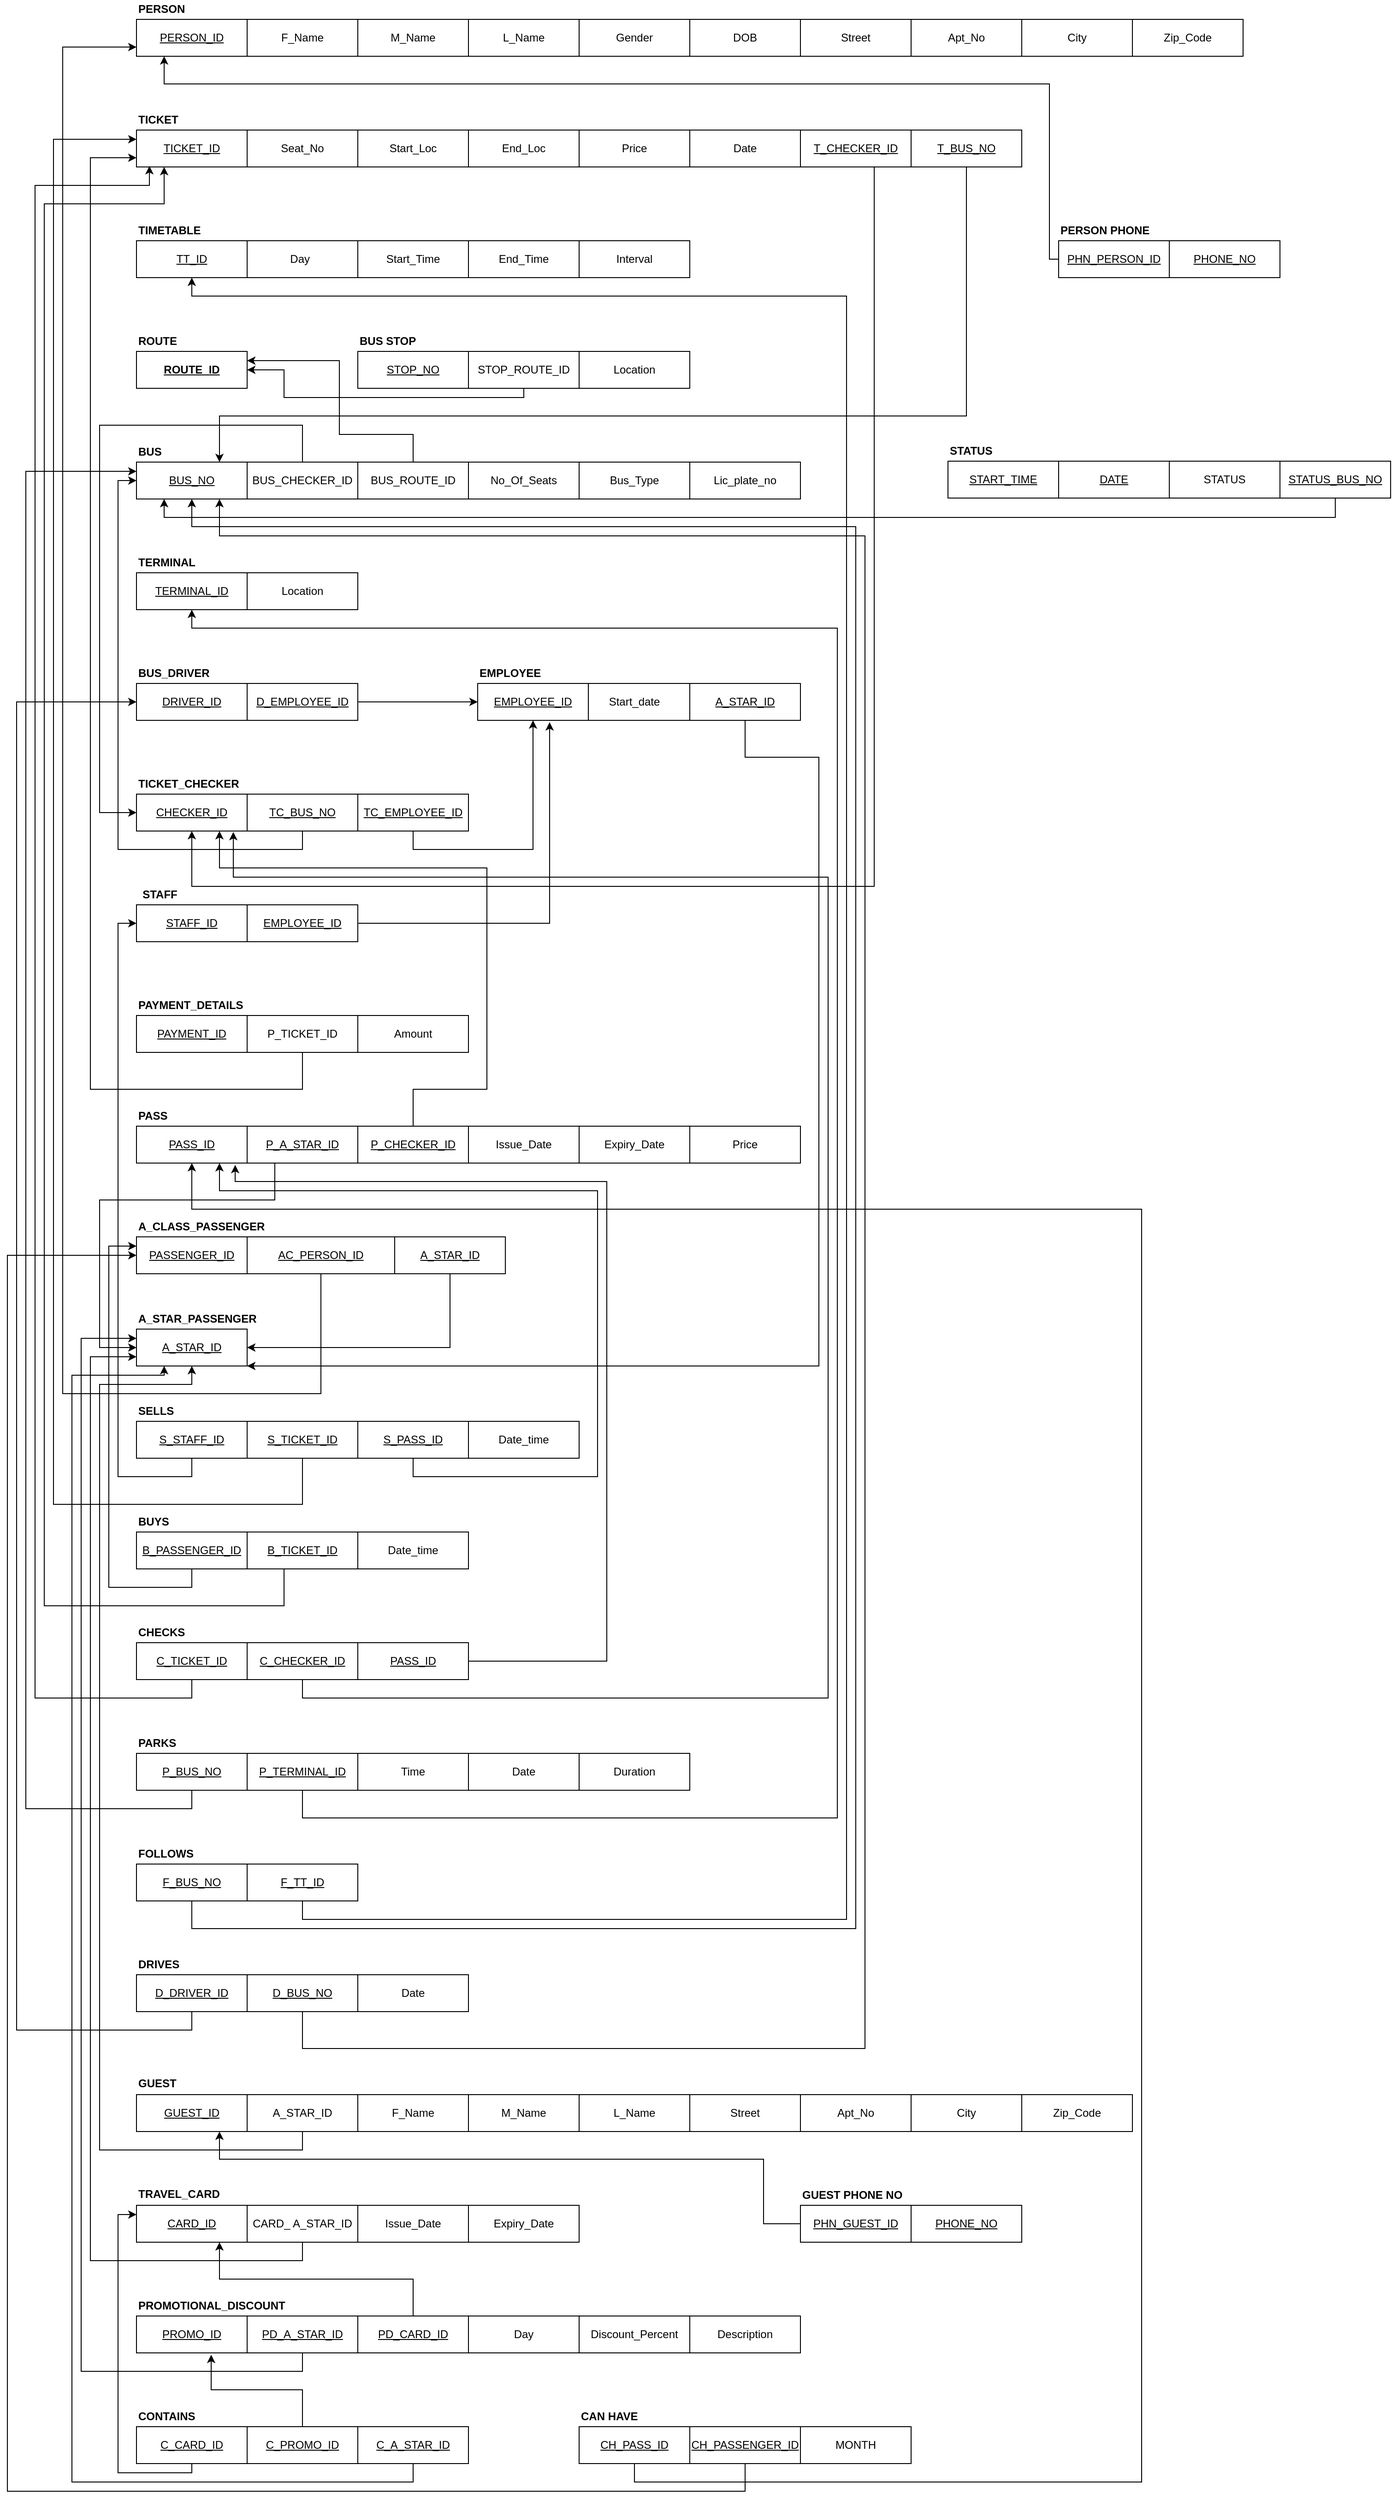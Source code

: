 <mxfile version="15.8.0" type="google"><diagram id="b5-x7ncgpin9XoEAN5Hh" name="Page-1"><mxGraphModel dx="1831" dy="548" grid="1" gridSize="10" guides="1" tooltips="1" connect="1" arrows="1" fold="1" page="1" pageScale="1" pageWidth="850" pageHeight="1100" math="0" shadow="0"><root><mxCell id="0"/><mxCell id="1" parent="0"/><mxCell id="Ypn7cfhoO2Dp61ZxslGG-1" value="&lt;u&gt;PERSON_ID&lt;/u&gt;" style="rounded=0;whiteSpace=wrap;html=1;fillColor=default;strokeColor=default;fontColor=default;" parent="1" vertex="1"><mxGeometry x="80" y="80" width="120" height="40" as="geometry"/></mxCell><mxCell id="Ypn7cfhoO2Dp61ZxslGG-2" value="F_Name" style="rounded=0;whiteSpace=wrap;html=1;" parent="1" vertex="1"><mxGeometry x="200" y="80" width="120" height="40" as="geometry"/></mxCell><mxCell id="Ypn7cfhoO2Dp61ZxslGG-3" value="&lt;span&gt;M_Name&lt;/span&gt;" style="rounded=0;whiteSpace=wrap;html=1;" parent="1" vertex="1"><mxGeometry x="320" y="80" width="120" height="40" as="geometry"/></mxCell><mxCell id="Ypn7cfhoO2Dp61ZxslGG-4" value="&lt;span&gt;L_Name&lt;/span&gt;" style="rounded=0;whiteSpace=wrap;html=1;" parent="1" vertex="1"><mxGeometry x="440" y="80" width="120" height="40" as="geometry"/></mxCell><mxCell id="Ypn7cfhoO2Dp61ZxslGG-5" value="Gender" style="rounded=0;whiteSpace=wrap;html=1;" parent="1" vertex="1"><mxGeometry x="560" y="80" width="120" height="40" as="geometry"/></mxCell><mxCell id="Ypn7cfhoO2Dp61ZxslGG-6" value="DOB" style="rounded=0;whiteSpace=wrap;html=1;" parent="1" vertex="1"><mxGeometry x="680" y="80" width="120" height="40" as="geometry"/></mxCell><mxCell id="Ypn7cfhoO2Dp61ZxslGG-7" value="&lt;u&gt;TICKET_ID&lt;/u&gt;" style="rounded=0;whiteSpace=wrap;html=1;" parent="1" vertex="1"><mxGeometry x="80" y="200" width="120" height="40" as="geometry"/></mxCell><mxCell id="Ypn7cfhoO2Dp61ZxslGG-8" value="Seat_No" style="rounded=0;whiteSpace=wrap;html=1;" parent="1" vertex="1"><mxGeometry x="200" y="200" width="120" height="40" as="geometry"/></mxCell><mxCell id="Ypn7cfhoO2Dp61ZxslGG-9" value="Start_Loc" style="rounded=0;whiteSpace=wrap;html=1;" parent="1" vertex="1"><mxGeometry x="320" y="200" width="120" height="40" as="geometry"/></mxCell><mxCell id="Ypn7cfhoO2Dp61ZxslGG-10" value="End_Loc" style="rounded=0;whiteSpace=wrap;html=1;" parent="1" vertex="1"><mxGeometry x="440" y="200" width="120" height="40" as="geometry"/></mxCell><mxCell id="Ypn7cfhoO2Dp61ZxslGG-11" value="Price" style="rounded=0;whiteSpace=wrap;html=1;" parent="1" vertex="1"><mxGeometry x="560" y="200" width="120" height="40" as="geometry"/></mxCell><mxCell id="Ypn7cfhoO2Dp61ZxslGG-12" value="Date" style="rounded=0;whiteSpace=wrap;html=1;" parent="1" vertex="1"><mxGeometry x="680" y="200" width="120" height="40" as="geometry"/></mxCell><mxCell id="Ypn7cfhoO2Dp61ZxslGG-13" value="&lt;u&gt;TT_ID&lt;/u&gt;" style="rounded=0;whiteSpace=wrap;html=1;" parent="1" vertex="1"><mxGeometry x="80" y="320" width="120" height="40" as="geometry"/></mxCell><mxCell id="Ypn7cfhoO2Dp61ZxslGG-14" value="Day&lt;span style=&quot;white-space: pre&quot;&gt;&#9;&lt;/span&gt;" style="rounded=0;whiteSpace=wrap;html=1;" parent="1" vertex="1"><mxGeometry x="200" y="320" width="120" height="40" as="geometry"/></mxCell><mxCell id="Ypn7cfhoO2Dp61ZxslGG-15" value="Start_Time" style="rounded=0;whiteSpace=wrap;html=1;" parent="1" vertex="1"><mxGeometry x="320" y="320" width="120" height="40" as="geometry"/></mxCell><mxCell id="Ypn7cfhoO2Dp61ZxslGG-16" value="End_Time" style="rounded=0;whiteSpace=wrap;html=1;" parent="1" vertex="1"><mxGeometry x="440" y="320" width="120" height="40" as="geometry"/></mxCell><mxCell id="Ypn7cfhoO2Dp61ZxslGG-17" value="Interval" style="rounded=0;whiteSpace=wrap;html=1;" parent="1" vertex="1"><mxGeometry x="560" y="320" width="120" height="40" as="geometry"/></mxCell><mxCell id="Ypn7cfhoO2Dp61ZxslGG-19" value="&lt;b&gt;&lt;u&gt;ROUTE_ID&lt;/u&gt;&lt;/b&gt;" style="rounded=0;whiteSpace=wrap;html=1;" parent="1" vertex="1"><mxGeometry x="80" y="440" width="120" height="40" as="geometry"/></mxCell><mxCell id="Ypn7cfhoO2Dp61ZxslGG-25" value="&lt;u&gt;STOP_NO&lt;/u&gt;" style="rounded=0;whiteSpace=wrap;html=1;fillColor=default;strokeColor=default;fontColor=default;" parent="1" vertex="1"><mxGeometry x="320" y="440" width="120" height="40" as="geometry"/></mxCell><mxCell id="-IIjeyJ8caeUA8c6a8mj-72" style="edgeStyle=orthogonalEdgeStyle;rounded=0;orthogonalLoop=1;jettySize=auto;html=1;exitX=0.5;exitY=0;exitDx=0;exitDy=0;entryX=1;entryY=0.5;entryDx=0;entryDy=0;labelBackgroundColor=default;fontColor=default;strokeColor=default;" parent="1" source="Ypn7cfhoO2Dp61ZxslGG-26" target="Ypn7cfhoO2Dp61ZxslGG-19" edge="1"><mxGeometry relative="1" as="geometry"><Array as="points"><mxPoint x="500" y="490"/><mxPoint x="240" y="490"/><mxPoint x="240" y="460"/></Array></mxGeometry></mxCell><mxCell id="Ypn7cfhoO2Dp61ZxslGG-26" value="STOP_ROUTE_ID" style="rounded=0;whiteSpace=wrap;html=1;fillColor=default;strokeColor=default;fontColor=default;" parent="1" vertex="1"><mxGeometry x="440" y="440" width="120" height="40" as="geometry"/></mxCell><mxCell id="Ypn7cfhoO2Dp61ZxslGG-31" value="&lt;b&gt;PERSON&lt;/b&gt;" style="text;html=1;align=left;verticalAlign=middle;resizable=0;points=[];autosize=1;strokeColor=none;fillColor=none;fontColor=default;" parent="1" vertex="1"><mxGeometry x="80" y="59" width="70" height="20" as="geometry"/></mxCell><mxCell id="Ypn7cfhoO2Dp61ZxslGG-32" value="&lt;b&gt;TICKET&lt;/b&gt;" style="text;html=1;align=left;verticalAlign=middle;resizable=0;points=[];autosize=1;strokeColor=none;fillColor=none;fontColor=default;" parent="1" vertex="1"><mxGeometry x="80" y="179" width="60" height="20" as="geometry"/></mxCell><mxCell id="Ypn7cfhoO2Dp61ZxslGG-33" value="&lt;b&gt;TIMETABLE&lt;/b&gt;" style="text;html=1;align=left;verticalAlign=middle;resizable=0;points=[];autosize=1;strokeColor=none;fillColor=none;fontColor=default;" parent="1" vertex="1"><mxGeometry x="80" y="299" width="80" height="20" as="geometry"/></mxCell><mxCell id="Ypn7cfhoO2Dp61ZxslGG-34" value="&lt;b&gt;ROUTE&lt;/b&gt;" style="text;html=1;align=left;verticalAlign=middle;resizable=0;points=[];autosize=1;strokeColor=none;fillColor=none;fontColor=default;" parent="1" vertex="1"><mxGeometry x="80" y="419" width="60" height="20" as="geometry"/></mxCell><mxCell id="Ypn7cfhoO2Dp61ZxslGG-35" value="&lt;b&gt;BUS STOP&lt;/b&gt;" style="text;html=1;align=left;verticalAlign=middle;resizable=0;points=[];autosize=1;strokeColor=none;fillColor=default;fontColor=default;" parent="1" vertex="1"><mxGeometry x="320" y="419" width="80" height="20" as="geometry"/></mxCell><mxCell id="Ypn7cfhoO2Dp61ZxslGG-36" value="&lt;u&gt;BUS_NO&lt;/u&gt;" style="rounded=0;whiteSpace=wrap;html=1;" parent="1" vertex="1"><mxGeometry x="80" y="560" width="120" height="40" as="geometry"/></mxCell><mxCell id="-IIjeyJ8caeUA8c6a8mj-75" style="edgeStyle=orthogonalEdgeStyle;rounded=0;orthogonalLoop=1;jettySize=auto;html=1;exitX=0.5;exitY=0;exitDx=0;exitDy=0;entryX=0;entryY=0.5;entryDx=0;entryDy=0;labelBackgroundColor=default;fontColor=default;strokeColor=default;" parent="1" source="Ypn7cfhoO2Dp61ZxslGG-37" target="Ypn7cfhoO2Dp61ZxslGG-54" edge="1"><mxGeometry relative="1" as="geometry"><Array as="points"><mxPoint x="260" y="520"/><mxPoint x="40" y="520"/><mxPoint x="40" y="940"/></Array></mxGeometry></mxCell><mxCell id="Ypn7cfhoO2Dp61ZxslGG-37" value="BUS_CHECKER_ID" style="rounded=0;whiteSpace=wrap;html=1;" parent="1" vertex="1"><mxGeometry x="200" y="560" width="120" height="40" as="geometry"/></mxCell><mxCell id="-IIjeyJ8caeUA8c6a8mj-76" style="edgeStyle=orthogonalEdgeStyle;rounded=0;orthogonalLoop=1;jettySize=auto;html=1;exitX=0.5;exitY=0;exitDx=0;exitDy=0;entryX=1;entryY=0.25;entryDx=0;entryDy=0;labelBackgroundColor=default;fontColor=default;strokeColor=default;" parent="1" source="Ypn7cfhoO2Dp61ZxslGG-38" target="Ypn7cfhoO2Dp61ZxslGG-19" edge="1"><mxGeometry relative="1" as="geometry"><Array as="points"><mxPoint x="380" y="530"/><mxPoint x="300" y="530"/><mxPoint x="300" y="450"/></Array><mxPoint x="110" y="360" as="targetPoint"/></mxGeometry></mxCell><mxCell id="Ypn7cfhoO2Dp61ZxslGG-38" value="BUS_ROUTE_ID" style="rounded=0;whiteSpace=wrap;html=1;fillColor=default;strokeColor=default;fontColor=default;" parent="1" vertex="1"><mxGeometry x="320" y="560" width="120" height="40" as="geometry"/></mxCell><mxCell id="Ypn7cfhoO2Dp61ZxslGG-39" value="No_Of_Seats" style="rounded=0;whiteSpace=wrap;html=1;fillColor=default;strokeColor=default;fontColor=default;" parent="1" vertex="1"><mxGeometry x="440" y="560" width="120" height="40" as="geometry"/></mxCell><mxCell id="Ypn7cfhoO2Dp61ZxslGG-42" value="&lt;u&gt;TERMINAL_ID&lt;/u&gt;" style="rounded=0;whiteSpace=wrap;html=1;" parent="1" vertex="1"><mxGeometry x="80" y="680" width="120" height="40" as="geometry"/></mxCell><mxCell id="Ypn7cfhoO2Dp61ZxslGG-43" value="Location" style="rounded=0;whiteSpace=wrap;html=1;" parent="1" vertex="1"><mxGeometry x="200" y="680" width="120" height="40" as="geometry"/></mxCell><mxCell id="Ypn7cfhoO2Dp61ZxslGG-48" value="&lt;u&gt;DRIVER_ID&lt;/u&gt;" style="rounded=0;whiteSpace=wrap;html=1;fillColor=default;strokeColor=default;fontColor=default;" parent="1" vertex="1"><mxGeometry x="80" y="800" width="120" height="40" as="geometry"/></mxCell><mxCell id="Ypn7cfhoO2Dp61ZxslGG-54" value="&lt;u&gt;CHECKER_ID&lt;/u&gt;" style="rounded=0;whiteSpace=wrap;html=1;" parent="1" vertex="1"><mxGeometry x="80" y="920" width="120" height="40" as="geometry"/></mxCell><mxCell id="Ypn7cfhoO2Dp61ZxslGG-60" value="&lt;u&gt;STAFF_ID&lt;/u&gt;" style="rounded=0;whiteSpace=wrap;html=1;fillColor=default;strokeColor=default;fontColor=default;" parent="1" vertex="1"><mxGeometry x="80" y="1040" width="120" height="40" as="geometry"/></mxCell><mxCell id="Ypn7cfhoO2Dp61ZxslGG-66" value="&lt;u&gt;PAYMENT_ID&lt;/u&gt;" style="rounded=0;whiteSpace=wrap;html=1;fillColor=default;strokeColor=default;fontColor=default;" parent="1" vertex="1"><mxGeometry x="80" y="1160" width="120" height="40" as="geometry"/></mxCell><mxCell id="Ypn7cfhoO2Dp61ZxslGG-67" value="Amount" style="rounded=0;whiteSpace=wrap;html=1;fillColor=default;strokeColor=default;fontColor=default;" parent="1" vertex="1"><mxGeometry x="320" y="1160" width="120" height="40" as="geometry"/></mxCell><mxCell id="Ypn7cfhoO2Dp61ZxslGG-72" value="&lt;b&gt;BUS&lt;/b&gt;" style="text;html=1;align=left;verticalAlign=middle;resizable=0;points=[];autosize=1;strokeColor=none;fillColor=none;fontColor=default;" parent="1" vertex="1"><mxGeometry x="80" y="539" width="40" height="20" as="geometry"/></mxCell><mxCell id="Ypn7cfhoO2Dp61ZxslGG-73" value="&lt;b&gt;TERMINAL&lt;/b&gt;" style="text;html=1;align=left;verticalAlign=middle;resizable=0;points=[];autosize=1;strokeColor=none;fillColor=none;fontColor=default;" parent="1" vertex="1"><mxGeometry x="80" y="659" width="80" height="20" as="geometry"/></mxCell><mxCell id="Ypn7cfhoO2Dp61ZxslGG-74" value="&lt;b&gt;BUS_DRIVER&lt;/b&gt;" style="text;html=1;align=left;verticalAlign=middle;resizable=0;points=[];autosize=1;strokeColor=none;fillColor=default;fontColor=default;" parent="1" vertex="1"><mxGeometry x="80" y="779" width="90" height="20" as="geometry"/></mxCell><mxCell id="Ypn7cfhoO2Dp61ZxslGG-75" value="&lt;b&gt;TICKET_CHECKER&lt;/b&gt;" style="text;html=1;align=left;verticalAlign=middle;resizable=0;points=[];autosize=1;strokeColor=none;fillColor=none;fontColor=default;" parent="1" vertex="1"><mxGeometry x="80" y="899" width="120" height="20" as="geometry"/></mxCell><mxCell id="Ypn7cfhoO2Dp61ZxslGG-76" value="&lt;b&gt;STAFF&lt;/b&gt;" style="text;html=1;align=center;verticalAlign=middle;resizable=0;points=[];autosize=1;strokeColor=none;fillColor=none;fontColor=default;" parent="1" vertex="1"><mxGeometry x="80" y="1019" width="50" height="20" as="geometry"/></mxCell><mxCell id="Ypn7cfhoO2Dp61ZxslGG-101" value="&lt;u&gt;PASS_ID&lt;/u&gt;" style="rounded=0;whiteSpace=wrap;html=1;" parent="1" vertex="1"><mxGeometry x="80" y="1280" width="120" height="40" as="geometry"/></mxCell><mxCell id="Ypn7cfhoO2Dp61ZxslGG-102" value="Issue_Date" style="rounded=0;whiteSpace=wrap;html=1;fillColor=default;strokeColor=default;fontColor=default;" parent="1" vertex="1"><mxGeometry x="440" y="1280" width="120" height="40" as="geometry"/></mxCell><mxCell id="Ypn7cfhoO2Dp61ZxslGG-103" value="Expiry_Date" style="rounded=0;whiteSpace=wrap;html=1;fillColor=default;strokeColor=default;fontColor=default;" parent="1" vertex="1"><mxGeometry x="560" y="1280" width="120" height="40" as="geometry"/></mxCell><mxCell id="Ypn7cfhoO2Dp61ZxslGG-104" value="Price" style="rounded=0;whiteSpace=wrap;html=1;fillColor=default;strokeColor=default;fontColor=default;" parent="1" vertex="1"><mxGeometry x="680" y="1280" width="120" height="40" as="geometry"/></mxCell><mxCell id="Ypn7cfhoO2Dp61ZxslGG-107" value="&lt;u&gt;PASSENGER_ID&lt;/u&gt;" style="rounded=0;whiteSpace=wrap;html=1;" parent="1" vertex="1"><mxGeometry x="80" y="1400" width="120" height="40" as="geometry"/></mxCell><mxCell id="Ypn7cfhoO2Dp61ZxslGG-125" value="&lt;b&gt;PAYMENT_DETAILS&lt;/b&gt;" style="text;html=1;align=left;verticalAlign=middle;resizable=0;points=[];autosize=1;strokeColor=none;fillColor=default;fontColor=default;" parent="1" vertex="1"><mxGeometry x="80" y="1139" width="130" height="20" as="geometry"/></mxCell><mxCell id="Ypn7cfhoO2Dp61ZxslGG-126" value="&lt;b&gt;PASS&lt;/b&gt;" style="text;html=1;align=left;verticalAlign=middle;resizable=0;points=[];autosize=1;strokeColor=none;fillColor=none;fontColor=default;" parent="1" vertex="1"><mxGeometry x="80" y="1259" width="50" height="20" as="geometry"/></mxCell><mxCell id="Ypn7cfhoO2Dp61ZxslGG-127" value="&lt;b&gt;A_CLASS_PASSENGER&lt;/b&gt;" style="text;html=1;align=left;verticalAlign=middle;resizable=0;points=[];autosize=1;strokeColor=none;fillColor=none;fontColor=default;" parent="1" vertex="1"><mxGeometry x="80" y="1379" width="150" height="20" as="geometry"/></mxCell><mxCell id="Ypn7cfhoO2Dp61ZxslGG-153" value="&lt;u&gt;CARD_ID&lt;/u&gt;" style="rounded=0;whiteSpace=wrap;html=1;fillColor=default;strokeColor=default;fontColor=default;" parent="1" vertex="1"><mxGeometry x="80" y="2450" width="120" height="40" as="geometry"/></mxCell><mxCell id="Ypn7cfhoO2Dp61ZxslGG-154" value="Issue_Date" style="rounded=0;whiteSpace=wrap;html=1;fillColor=default;strokeColor=default;fontColor=default;" parent="1" vertex="1"><mxGeometry x="320" y="2450" width="120" height="40" as="geometry"/></mxCell><mxCell id="Ypn7cfhoO2Dp61ZxslGG-155" value="Expiry_Date" style="rounded=0;whiteSpace=wrap;html=1;fillColor=default;strokeColor=default;fontColor=default;" parent="1" vertex="1"><mxGeometry x="440" y="2450" width="120" height="40" as="geometry"/></mxCell><mxCell id="Ypn7cfhoO2Dp61ZxslGG-160" value="Street" style="rounded=0;whiteSpace=wrap;html=1;" parent="1" vertex="1"><mxGeometry x="800" y="80" width="120" height="40" as="geometry"/></mxCell><mxCell id="Ypn7cfhoO2Dp61ZxslGG-161" value="Apt_No" style="rounded=0;whiteSpace=wrap;html=1;" parent="1" vertex="1"><mxGeometry x="920" y="80" width="120" height="40" as="geometry"/></mxCell><mxCell id="Ypn7cfhoO2Dp61ZxslGG-162" value="City" style="rounded=0;whiteSpace=wrap;html=1;" parent="1" vertex="1"><mxGeometry x="1040" y="80" width="120" height="40" as="geometry"/></mxCell><mxCell id="Ypn7cfhoO2Dp61ZxslGG-163" value="Zip_Code" style="rounded=0;whiteSpace=wrap;html=1;" parent="1" vertex="1"><mxGeometry x="1160" y="80" width="120" height="40" as="geometry"/></mxCell><mxCell id="Ypn7cfhoO2Dp61ZxslGG-164" value="&lt;u&gt;PROMO_ID&lt;/u&gt;" style="rounded=0;whiteSpace=wrap;html=1;fillColor=default;strokeColor=default;fontColor=default;" parent="1" vertex="1"><mxGeometry x="80" y="2570" width="120" height="40" as="geometry"/></mxCell><mxCell id="Ypn7cfhoO2Dp61ZxslGG-165" value="Day" style="rounded=0;whiteSpace=wrap;html=1;fillColor=default;strokeColor=default;fontColor=default;" parent="1" vertex="1"><mxGeometry x="440" y="2570" width="120" height="40" as="geometry"/></mxCell><mxCell id="Ypn7cfhoO2Dp61ZxslGG-166" value="Discount_Percent" style="rounded=0;whiteSpace=wrap;html=1;fillColor=default;strokeColor=default;fontColor=default;" parent="1" vertex="1"><mxGeometry x="560" y="2570" width="120" height="40" as="geometry"/></mxCell><mxCell id="Ypn7cfhoO2Dp61ZxslGG-167" value="Description" style="rounded=0;whiteSpace=wrap;html=1;fillColor=default;strokeColor=default;fontColor=default;" parent="1" vertex="1"><mxGeometry x="680" y="2570" width="120" height="40" as="geometry"/></mxCell><mxCell id="Ypn7cfhoO2Dp61ZxslGG-177" value="&lt;b&gt;TRAVEL_CARD&lt;/b&gt;" style="text;html=1;align=left;verticalAlign=middle;resizable=0;points=[];autosize=1;strokeColor=none;fillColor=default;fontColor=default;" parent="1" vertex="1"><mxGeometry x="80" y="2428" width="100" height="20" as="geometry"/></mxCell><mxCell id="Ypn7cfhoO2Dp61ZxslGG-178" value="&lt;b&gt;PROMOTIONAL_DISCOUNT&lt;/b&gt;" style="text;html=1;align=left;verticalAlign=middle;resizable=0;points=[];autosize=1;strokeColor=none;fillColor=default;fontColor=default;" parent="1" vertex="1"><mxGeometry x="80" y="2549" width="170" height="20" as="geometry"/></mxCell><mxCell id="Ypn7cfhoO2Dp61ZxslGG-180" value="&lt;u&gt;GUEST_ID&lt;/u&gt;" style="rounded=0;whiteSpace=wrap;html=1;fillColor=default;strokeColor=default;fontColor=default;" parent="1" vertex="1"><mxGeometry x="80" y="2330" width="120" height="40" as="geometry"/></mxCell><mxCell id="Ypn7cfhoO2Dp61ZxslGG-181" value="F_Name" style="rounded=0;whiteSpace=wrap;html=1;fillColor=default;strokeColor=default;fontColor=default;" parent="1" vertex="1"><mxGeometry x="320" y="2330" width="120" height="40" as="geometry"/></mxCell><mxCell id="Ypn7cfhoO2Dp61ZxslGG-182" value="&lt;span&gt;M_Name&lt;/span&gt;" style="rounded=0;whiteSpace=wrap;html=1;fillColor=default;strokeColor=default;fontColor=default;" parent="1" vertex="1"><mxGeometry x="440" y="2330" width="120" height="40" as="geometry"/></mxCell><mxCell id="Ypn7cfhoO2Dp61ZxslGG-183" value="&lt;span&gt;L_Name&lt;/span&gt;" style="rounded=0;whiteSpace=wrap;html=1;fillColor=default;strokeColor=default;fontColor=default;" parent="1" vertex="1"><mxGeometry x="560" y="2330" width="120" height="40" as="geometry"/></mxCell><mxCell id="Ypn7cfhoO2Dp61ZxslGG-186" value="&lt;b&gt;GUEST&lt;/b&gt;" style="text;html=1;align=left;verticalAlign=middle;resizable=0;points=[];autosize=1;strokeColor=none;fillColor=default;fontColor=default;" parent="1" vertex="1"><mxGeometry x="80" y="2308" width="60" height="20" as="geometry"/></mxCell><mxCell id="Ypn7cfhoO2Dp61ZxslGG-187" value="Street" style="rounded=0;whiteSpace=wrap;html=1;fillColor=default;strokeColor=default;fontColor=default;" parent="1" vertex="1"><mxGeometry x="680" y="2330" width="120" height="40" as="geometry"/></mxCell><mxCell id="Ypn7cfhoO2Dp61ZxslGG-188" value="Apt_No" style="rounded=0;whiteSpace=wrap;html=1;fillColor=default;strokeColor=default;fontColor=default;" parent="1" vertex="1"><mxGeometry x="800" y="2330" width="120" height="40" as="geometry"/></mxCell><mxCell id="Ypn7cfhoO2Dp61ZxslGG-189" value="City" style="rounded=0;whiteSpace=wrap;html=1;fillColor=default;strokeColor=default;fontColor=default;" parent="1" vertex="1"><mxGeometry x="920" y="2330" width="120" height="40" as="geometry"/></mxCell><mxCell id="Ypn7cfhoO2Dp61ZxslGG-190" value="Zip_Code" style="rounded=0;whiteSpace=wrap;html=1;fillColor=default;strokeColor=default;fontColor=default;" parent="1" vertex="1"><mxGeometry x="1040" y="2330" width="120" height="40" as="geometry"/></mxCell><mxCell id="-IIjeyJ8caeUA8c6a8mj-69" style="edgeStyle=orthogonalEdgeStyle;rounded=0;orthogonalLoop=1;jettySize=auto;html=1;exitX=0;exitY=0.5;exitDx=0;exitDy=0;entryX=0.25;entryY=1;entryDx=0;entryDy=0;fontColor=default;strokeColor=default;labelBackgroundColor=default;" parent="1" source="-IIjeyJ8caeUA8c6a8mj-1" target="Ypn7cfhoO2Dp61ZxslGG-1" edge="1"><mxGeometry relative="1" as="geometry"><Array as="points"><mxPoint x="1070" y="340"/><mxPoint x="1070" y="150"/><mxPoint x="110" y="150"/></Array></mxGeometry></mxCell><mxCell id="-IIjeyJ8caeUA8c6a8mj-1" value="&lt;u&gt;PHN_PERSON_ID&lt;/u&gt;" style="rounded=0;whiteSpace=wrap;html=1;fillColor=default;strokeColor=default;fontColor=default;" parent="1" vertex="1"><mxGeometry x="1080" y="320" width="120" height="40" as="geometry"/></mxCell><mxCell id="-IIjeyJ8caeUA8c6a8mj-2" value="&lt;u&gt;PHONE_NO&lt;/u&gt;" style="rounded=0;whiteSpace=wrap;html=1;fillColor=default;strokeColor=default;fontColor=default;" parent="1" vertex="1"><mxGeometry x="1200" y="320" width="120" height="40" as="geometry"/></mxCell><mxCell id="-IIjeyJ8caeUA8c6a8mj-3" value="&lt;b&gt;PERSON PHONE&lt;/b&gt;" style="text;html=1;align=left;verticalAlign=middle;resizable=0;points=[];autosize=1;strokeColor=none;fillColor=default;fontColor=default;" parent="1" vertex="1"><mxGeometry x="1080" y="299" width="110" height="20" as="geometry"/></mxCell><mxCell id="-IIjeyJ8caeUA8c6a8mj-4" value="Location" style="rounded=0;whiteSpace=wrap;html=1;fillColor=default;strokeColor=default;fontColor=default;" parent="1" vertex="1"><mxGeometry x="560" y="440" width="120" height="40" as="geometry"/></mxCell><mxCell id="-IIjeyJ8caeUA8c6a8mj-5" value="Bus_Type" style="rounded=0;whiteSpace=wrap;html=1;fillColor=default;strokeColor=default;fontColor=default;" parent="1" vertex="1"><mxGeometry x="560" y="560" width="120" height="40" as="geometry"/></mxCell><mxCell id="-IIjeyJ8caeUA8c6a8mj-6" value="Lic_plate_no" style="rounded=0;whiteSpace=wrap;html=1;fillColor=default;strokeColor=default;fontColor=default;" parent="1" vertex="1"><mxGeometry x="680" y="560" width="120" height="40" as="geometry"/></mxCell><mxCell id="-IIjeyJ8caeUA8c6a8mj-77" style="edgeStyle=orthogonalEdgeStyle;rounded=0;orthogonalLoop=1;jettySize=auto;html=1;exitX=1;exitY=0.5;exitDx=0;exitDy=0;entryX=0;entryY=0.5;entryDx=0;entryDy=0;labelBackgroundColor=default;fontColor=default;strokeColor=default;" parent="1" source="-IIjeyJ8caeUA8c6a8mj-7" target="-IIjeyJ8caeUA8c6a8mj-13" edge="1"><mxGeometry relative="1" as="geometry"/></mxCell><mxCell id="-IIjeyJ8caeUA8c6a8mj-7" value="&lt;u&gt;D_EMPLOYEE_ID&lt;/u&gt;" style="rounded=0;whiteSpace=wrap;html=1;fillColor=default;strokeColor=default;fontColor=default;" parent="1" vertex="1"><mxGeometry x="200" y="800" width="120" height="40" as="geometry"/></mxCell><mxCell id="-IIjeyJ8caeUA8c6a8mj-78" style="edgeStyle=orthogonalEdgeStyle;rounded=0;orthogonalLoop=1;jettySize=auto;html=1;exitX=0.5;exitY=1;exitDx=0;exitDy=0;entryX=0;entryY=0.5;entryDx=0;entryDy=0;labelBackgroundColor=default;fontColor=default;strokeColor=default;" parent="1" source="-IIjeyJ8caeUA8c6a8mj-8" target="Ypn7cfhoO2Dp61ZxslGG-36" edge="1"><mxGeometry relative="1" as="geometry"/></mxCell><mxCell id="-IIjeyJ8caeUA8c6a8mj-8" value="&lt;u&gt;TC_BUS_NO&lt;/u&gt;" style="rounded=0;whiteSpace=wrap;html=1;fillColor=default;strokeColor=default;fontColor=default;" parent="1" vertex="1"><mxGeometry x="200" y="920" width="120" height="40" as="geometry"/></mxCell><mxCell id="-IIjeyJ8caeUA8c6a8mj-79" style="edgeStyle=orthogonalEdgeStyle;rounded=0;orthogonalLoop=1;jettySize=auto;html=1;exitX=0.5;exitY=1;exitDx=0;exitDy=0;entryX=0.5;entryY=1;entryDx=0;entryDy=0;labelBackgroundColor=default;fontColor=default;strokeColor=default;" parent="1" source="-IIjeyJ8caeUA8c6a8mj-9" target="-IIjeyJ8caeUA8c6a8mj-13" edge="1"><mxGeometry relative="1" as="geometry"/></mxCell><mxCell id="-IIjeyJ8caeUA8c6a8mj-9" value="&lt;u&gt;TC_EMPLOYEE_ID&lt;/u&gt;" style="rounded=0;whiteSpace=wrap;html=1;fillColor=default;strokeColor=default;fontColor=default;" parent="1" vertex="1"><mxGeometry x="320" y="920" width="120" height="40" as="geometry"/></mxCell><mxCell id="-IIjeyJ8caeUA8c6a8mj-117" style="edgeStyle=orthogonalEdgeStyle;rounded=0;orthogonalLoop=1;jettySize=auto;html=1;exitX=0.5;exitY=1;exitDx=0;exitDy=0;entryX=0.5;entryY=1;entryDx=0;entryDy=0;labelBackgroundColor=default;fontColor=default;strokeColor=default;" parent="1" source="-IIjeyJ8caeUA8c6a8mj-10" target="Ypn7cfhoO2Dp61ZxslGG-54" edge="1"><mxGeometry relative="1" as="geometry"><Array as="points"><mxPoint x="880" y="240"/><mxPoint x="880" y="1020"/><mxPoint x="140" y="1020"/></Array></mxGeometry></mxCell><mxCell id="-IIjeyJ8caeUA8c6a8mj-10" value="&lt;u&gt;T_CHECKER_ID&lt;/u&gt;" style="rounded=0;whiteSpace=wrap;html=1;fillColor=default;strokeColor=default;fontColor=default;" parent="1" vertex="1"><mxGeometry x="800" y="200" width="120" height="40" as="geometry"/></mxCell><mxCell id="-IIjeyJ8caeUA8c6a8mj-11" value="Start_date" style="rounded=0;whiteSpace=wrap;html=1;fillColor=default;strokeColor=default;fontColor=default;" parent="1" vertex="1"><mxGeometry x="560" y="800" width="120" height="40" as="geometry"/></mxCell><mxCell id="-IIjeyJ8caeUA8c6a8mj-12" value="&lt;b&gt;EMPLOYEE&lt;/b&gt;" style="text;html=1;align=left;verticalAlign=middle;resizable=0;points=[];autosize=1;strokeColor=none;fillColor=default;fontColor=default;" parent="1" vertex="1"><mxGeometry x="450" y="779" width="80" height="20" as="geometry"/></mxCell><mxCell id="-IIjeyJ8caeUA8c6a8mj-13" value="&lt;u&gt;EMPLOYEE_ID&lt;/u&gt;" style="rounded=0;whiteSpace=wrap;html=1;fillColor=default;strokeColor=default;fontColor=default;" parent="1" vertex="1"><mxGeometry x="450" y="800" width="120" height="40" as="geometry"/></mxCell><mxCell id="-IIjeyJ8caeUA8c6a8mj-81" style="edgeStyle=orthogonalEdgeStyle;rounded=0;orthogonalLoop=1;jettySize=auto;html=1;exitX=1;exitY=0.5;exitDx=0;exitDy=0;entryX=0.65;entryY=1.05;entryDx=0;entryDy=0;entryPerimeter=0;labelBackgroundColor=default;fontColor=default;strokeColor=default;" parent="1" source="-IIjeyJ8caeUA8c6a8mj-14" target="-IIjeyJ8caeUA8c6a8mj-13" edge="1"><mxGeometry relative="1" as="geometry"/></mxCell><mxCell id="-IIjeyJ8caeUA8c6a8mj-14" value="&lt;u&gt;EMPLOYEE_ID&lt;/u&gt;" style="rounded=0;whiteSpace=wrap;html=1;fillColor=default;strokeColor=default;fontColor=default;" parent="1" vertex="1"><mxGeometry x="200" y="1040" width="120" height="40" as="geometry"/></mxCell><mxCell id="-IIjeyJ8caeUA8c6a8mj-82" style="edgeStyle=orthogonalEdgeStyle;rounded=0;orthogonalLoop=1;jettySize=auto;html=1;exitX=0.5;exitY=1;exitDx=0;exitDy=0;entryX=0;entryY=0.75;entryDx=0;entryDy=0;labelBackgroundColor=default;fontColor=default;strokeColor=default;" parent="1" source="-IIjeyJ8caeUA8c6a8mj-15" target="Ypn7cfhoO2Dp61ZxslGG-7" edge="1"><mxGeometry relative="1" as="geometry"><Array as="points"><mxPoint x="260" y="1240"/><mxPoint x="30" y="1240"/><mxPoint x="30" y="230"/></Array></mxGeometry></mxCell><mxCell id="-IIjeyJ8caeUA8c6a8mj-15" value="P_TICKET_ID" style="rounded=0;whiteSpace=wrap;html=1;fillColor=default;strokeColor=default;fontColor=default;" parent="1" vertex="1"><mxGeometry x="200" y="1160" width="120" height="40" as="geometry"/></mxCell><mxCell id="-IIjeyJ8caeUA8c6a8mj-85" style="edgeStyle=orthogonalEdgeStyle;rounded=0;orthogonalLoop=1;jettySize=auto;html=1;exitX=0.25;exitY=1;exitDx=0;exitDy=0;entryX=0;entryY=0.5;entryDx=0;entryDy=0;labelBackgroundColor=default;fontColor=default;strokeColor=default;" parent="1" source="-IIjeyJ8caeUA8c6a8mj-16" target="-IIjeyJ8caeUA8c6a8mj-19" edge="1"><mxGeometry relative="1" as="geometry"><Array as="points"><mxPoint x="230" y="1360"/><mxPoint x="40" y="1360"/><mxPoint x="40" y="1520"/></Array></mxGeometry></mxCell><mxCell id="-IIjeyJ8caeUA8c6a8mj-16" value="&lt;u&gt;P_A_STAR_ID&lt;/u&gt;" style="rounded=0;whiteSpace=wrap;html=1;fillColor=default;strokeColor=default;fontColor=default;" parent="1" vertex="1"><mxGeometry x="200" y="1280" width="120" height="40" as="geometry"/></mxCell><mxCell id="-IIjeyJ8caeUA8c6a8mj-86" style="edgeStyle=orthogonalEdgeStyle;rounded=0;orthogonalLoop=1;jettySize=auto;html=1;exitX=0.5;exitY=1;exitDx=0;exitDy=0;entryX=0.75;entryY=1;entryDx=0;entryDy=0;labelBackgroundColor=default;fontColor=default;strokeColor=default;" parent="1" source="-IIjeyJ8caeUA8c6a8mj-17" target="Ypn7cfhoO2Dp61ZxslGG-54" edge="1"><mxGeometry relative="1" as="geometry"><Array as="points"><mxPoint x="380" y="1240"/><mxPoint x="460" y="1240"/><mxPoint x="460" y="1000"/><mxPoint x="170" y="1000"/></Array></mxGeometry></mxCell><mxCell id="-IIjeyJ8caeUA8c6a8mj-17" value="&lt;u&gt;P_CHECKER_ID&lt;/u&gt;" style="rounded=0;whiteSpace=wrap;html=1;fillColor=default;strokeColor=default;fontColor=default;" parent="1" vertex="1"><mxGeometry x="320" y="1280" width="120" height="40" as="geometry"/></mxCell><mxCell id="-IIjeyJ8caeUA8c6a8mj-87" style="edgeStyle=orthogonalEdgeStyle;rounded=0;orthogonalLoop=1;jettySize=auto;html=1;exitX=0.5;exitY=1;exitDx=0;exitDy=0;entryX=0;entryY=0.75;entryDx=0;entryDy=0;labelBackgroundColor=default;fontColor=default;strokeColor=default;" parent="1" source="-IIjeyJ8caeUA8c6a8mj-18" target="Ypn7cfhoO2Dp61ZxslGG-1" edge="1"><mxGeometry relative="1" as="geometry"><Array as="points"><mxPoint x="280" y="1570"/><mxPoint y="1570"/><mxPoint y="110"/></Array></mxGeometry></mxCell><mxCell id="-IIjeyJ8caeUA8c6a8mj-18" value="&lt;u&gt;AC_PERSON_ID&lt;/u&gt;" style="rounded=0;whiteSpace=wrap;html=1;fillColor=default;strokeColor=default;fontColor=default;" parent="1" vertex="1"><mxGeometry x="200" y="1400" width="160" height="40" as="geometry"/></mxCell><mxCell id="-IIjeyJ8caeUA8c6a8mj-19" value="&lt;u&gt;A_STAR_ID&lt;/u&gt;" style="rounded=0;whiteSpace=wrap;html=1;fillColor=default;strokeColor=default;fontColor=default;" parent="1" vertex="1"><mxGeometry x="80" y="1500" width="120" height="40" as="geometry"/></mxCell><mxCell id="-IIjeyJ8caeUA8c6a8mj-21" value="&lt;b&gt;A_STAR_PASSENGER&lt;/b&gt;" style="text;html=1;align=left;verticalAlign=middle;resizable=0;points=[];autosize=1;strokeColor=none;fillColor=default;fontColor=default;" parent="1" vertex="1"><mxGeometry x="80" y="1479" width="140" height="20" as="geometry"/></mxCell><mxCell id="-IIjeyJ8caeUA8c6a8mj-91" style="edgeStyle=orthogonalEdgeStyle;rounded=0;orthogonalLoop=1;jettySize=auto;html=1;exitX=0.5;exitY=1;exitDx=0;exitDy=0;entryX=0;entryY=0.5;entryDx=0;entryDy=0;labelBackgroundColor=default;fontColor=default;strokeColor=default;" parent="1" source="-IIjeyJ8caeUA8c6a8mj-24" target="Ypn7cfhoO2Dp61ZxslGG-60" edge="1"><mxGeometry relative="1" as="geometry"/></mxCell><mxCell id="-IIjeyJ8caeUA8c6a8mj-24" value="&lt;u&gt;S_STAFF_ID&lt;/u&gt;" style="rounded=0;whiteSpace=wrap;html=1;fillColor=default;strokeColor=default;fontColor=default;" parent="1" vertex="1"><mxGeometry x="80" y="1600" width="120" height="40" as="geometry"/></mxCell><mxCell id="-IIjeyJ8caeUA8c6a8mj-93" style="edgeStyle=orthogonalEdgeStyle;rounded=0;orthogonalLoop=1;jettySize=auto;html=1;exitX=0.5;exitY=1;exitDx=0;exitDy=0;entryX=0.75;entryY=1;entryDx=0;entryDy=0;labelBackgroundColor=default;fontColor=default;strokeColor=default;" parent="1" source="-IIjeyJ8caeUA8c6a8mj-25" target="Ypn7cfhoO2Dp61ZxslGG-101" edge="1"><mxGeometry relative="1" as="geometry"><Array as="points"><mxPoint x="380" y="1660"/><mxPoint x="580" y="1660"/><mxPoint x="580" y="1350"/><mxPoint x="170" y="1350"/></Array></mxGeometry></mxCell><mxCell id="-IIjeyJ8caeUA8c6a8mj-25" value="&lt;u&gt;S_PASS_ID&lt;/u&gt;" style="rounded=0;whiteSpace=wrap;html=1;fillColor=default;strokeColor=default;fontColor=default;" parent="1" vertex="1"><mxGeometry x="320" y="1600" width="120" height="40" as="geometry"/></mxCell><mxCell id="-IIjeyJ8caeUA8c6a8mj-26" value="&lt;b&gt;SELLS&lt;/b&gt;" style="text;html=1;align=left;verticalAlign=middle;resizable=0;points=[];autosize=1;strokeColor=none;fillColor=default;fontColor=default;" parent="1" vertex="1"><mxGeometry x="80" y="1579" width="50" height="20" as="geometry"/></mxCell><mxCell id="-IIjeyJ8caeUA8c6a8mj-92" style="edgeStyle=orthogonalEdgeStyle;rounded=0;orthogonalLoop=1;jettySize=auto;html=1;exitX=0.5;exitY=1;exitDx=0;exitDy=0;entryX=0;entryY=0.25;entryDx=0;entryDy=0;labelBackgroundColor=default;fontColor=default;strokeColor=default;" parent="1" source="-IIjeyJ8caeUA8c6a8mj-27" target="Ypn7cfhoO2Dp61ZxslGG-7" edge="1"><mxGeometry relative="1" as="geometry"><Array as="points"><mxPoint x="260" y="1690"/><mxPoint x="-10" y="1690"/><mxPoint x="-10" y="210"/></Array></mxGeometry></mxCell><mxCell id="-IIjeyJ8caeUA8c6a8mj-27" value="&lt;u&gt;S_TICKET_ID&lt;/u&gt;" style="rounded=0;whiteSpace=wrap;html=1;fillColor=default;strokeColor=default;fontColor=default;" parent="1" vertex="1"><mxGeometry x="200" y="1600" width="120" height="40" as="geometry"/></mxCell><mxCell id="-IIjeyJ8caeUA8c6a8mj-28" value="Date_time" style="rounded=0;whiteSpace=wrap;html=1;fillColor=default;strokeColor=default;fontColor=default;" parent="1" vertex="1"><mxGeometry x="440" y="1600" width="120" height="40" as="geometry"/></mxCell><mxCell id="-IIjeyJ8caeUA8c6a8mj-94" style="edgeStyle=orthogonalEdgeStyle;rounded=0;orthogonalLoop=1;jettySize=auto;html=1;exitX=0.5;exitY=1;exitDx=0;exitDy=0;entryX=0;entryY=0.25;entryDx=0;entryDy=0;labelBackgroundColor=default;fontColor=default;strokeColor=default;" parent="1" source="-IIjeyJ8caeUA8c6a8mj-30" target="Ypn7cfhoO2Dp61ZxslGG-107" edge="1"><mxGeometry relative="1" as="geometry"><Array as="points"><mxPoint x="140" y="1780"/><mxPoint x="50" y="1780"/><mxPoint x="50" y="1410"/></Array></mxGeometry></mxCell><mxCell id="-IIjeyJ8caeUA8c6a8mj-30" value="&lt;u&gt;B_PASSENGER_ID&lt;/u&gt;" style="rounded=0;whiteSpace=wrap;html=1;fillColor=default;strokeColor=default;fontColor=default;" parent="1" vertex="1"><mxGeometry x="80" y="1720" width="120" height="40" as="geometry"/></mxCell><mxCell id="-IIjeyJ8caeUA8c6a8mj-32" value="&lt;b&gt;BUYS&lt;/b&gt;" style="text;html=1;align=left;verticalAlign=middle;resizable=0;points=[];autosize=1;strokeColor=none;fillColor=default;fontColor=default;" parent="1" vertex="1"><mxGeometry x="80" y="1699" width="50" height="20" as="geometry"/></mxCell><mxCell id="-IIjeyJ8caeUA8c6a8mj-96" style="edgeStyle=orthogonalEdgeStyle;rounded=0;orthogonalLoop=1;jettySize=auto;html=1;exitX=0.5;exitY=1;exitDx=0;exitDy=0;entryX=0.25;entryY=1;entryDx=0;entryDy=0;labelBackgroundColor=default;fontColor=default;strokeColor=default;" parent="1" source="-IIjeyJ8caeUA8c6a8mj-33" target="Ypn7cfhoO2Dp61ZxslGG-7" edge="1"><mxGeometry relative="1" as="geometry"><Array as="points"><mxPoint x="240" y="1760"/><mxPoint x="240" y="1800"/><mxPoint x="-20" y="1800"/><mxPoint x="-20" y="280"/><mxPoint x="110" y="280"/></Array></mxGeometry></mxCell><mxCell id="-IIjeyJ8caeUA8c6a8mj-33" value="&lt;u&gt;B_TICKET_ID&lt;/u&gt;" style="rounded=0;whiteSpace=wrap;html=1;fillColor=default;strokeColor=default;fontColor=default;" parent="1" vertex="1"><mxGeometry x="200" y="1720" width="120" height="40" as="geometry"/></mxCell><mxCell id="-IIjeyJ8caeUA8c6a8mj-34" value="Date_time" style="rounded=0;whiteSpace=wrap;html=1;fillColor=default;strokeColor=default;fontColor=default;" parent="1" vertex="1"><mxGeometry x="320" y="1720" width="120" height="40" as="geometry"/></mxCell><mxCell id="-IIjeyJ8caeUA8c6a8mj-97" style="edgeStyle=orthogonalEdgeStyle;rounded=0;orthogonalLoop=1;jettySize=auto;html=1;exitX=0.5;exitY=1;exitDx=0;exitDy=0;entryX=0.117;entryY=0.975;entryDx=0;entryDy=0;entryPerimeter=0;labelBackgroundColor=default;fontColor=default;strokeColor=default;" parent="1" source="-IIjeyJ8caeUA8c6a8mj-35" target="Ypn7cfhoO2Dp61ZxslGG-7" edge="1"><mxGeometry relative="1" as="geometry"><Array as="points"><mxPoint x="140" y="1900"/><mxPoint x="-30" y="1900"/><mxPoint x="-30" y="260"/><mxPoint x="94" y="260"/></Array></mxGeometry></mxCell><mxCell id="-IIjeyJ8caeUA8c6a8mj-35" value="&lt;u&gt;C_TICKET_ID&lt;/u&gt;" style="rounded=0;whiteSpace=wrap;html=1;fillColor=default;strokeColor=default;fontColor=default;" parent="1" vertex="1"><mxGeometry x="80" y="1840" width="120" height="40" as="geometry"/></mxCell><mxCell id="-IIjeyJ8caeUA8c6a8mj-36" value="&lt;b&gt;CHECKS&lt;/b&gt;" style="text;html=1;align=left;verticalAlign=middle;resizable=0;points=[];autosize=1;strokeColor=none;fillColor=default;fontColor=default;" parent="1" vertex="1"><mxGeometry x="80" y="1819" width="70" height="20" as="geometry"/></mxCell><mxCell id="-IIjeyJ8caeUA8c6a8mj-98" style="edgeStyle=orthogonalEdgeStyle;rounded=0;orthogonalLoop=1;jettySize=auto;html=1;exitX=0.5;exitY=1;exitDx=0;exitDy=0;entryX=0.875;entryY=1.025;entryDx=0;entryDy=0;entryPerimeter=0;labelBackgroundColor=default;fontColor=default;strokeColor=default;" parent="1" source="-IIjeyJ8caeUA8c6a8mj-37" target="Ypn7cfhoO2Dp61ZxslGG-54" edge="1"><mxGeometry relative="1" as="geometry"><Array as="points"><mxPoint x="260" y="1900"/><mxPoint x="830" y="1900"/><mxPoint x="830" y="1010"/><mxPoint x="185" y="1010"/></Array></mxGeometry></mxCell><mxCell id="-IIjeyJ8caeUA8c6a8mj-37" value="&lt;u&gt;C_CHECKER_ID&lt;/u&gt;" style="rounded=0;whiteSpace=wrap;html=1;fillColor=default;strokeColor=default;fontColor=default;" parent="1" vertex="1"><mxGeometry x="200" y="1840" width="120" height="40" as="geometry"/></mxCell><mxCell id="-IIjeyJ8caeUA8c6a8mj-99" style="edgeStyle=orthogonalEdgeStyle;rounded=0;orthogonalLoop=1;jettySize=auto;html=1;exitX=1;exitY=0.5;exitDx=0;exitDy=0;entryX=0.892;entryY=1.05;entryDx=0;entryDy=0;entryPerimeter=0;labelBackgroundColor=default;fontColor=default;strokeColor=default;" parent="1" source="-IIjeyJ8caeUA8c6a8mj-38" target="Ypn7cfhoO2Dp61ZxslGG-101" edge="1"><mxGeometry relative="1" as="geometry"><Array as="points"><mxPoint x="590" y="1860"/><mxPoint x="590" y="1340"/><mxPoint x="187" y="1340"/></Array></mxGeometry></mxCell><mxCell id="-IIjeyJ8caeUA8c6a8mj-38" value="&lt;u&gt;PASS_ID&lt;/u&gt;" style="rounded=0;whiteSpace=wrap;html=1;fillColor=default;strokeColor=default;fontColor=default;" parent="1" vertex="1"><mxGeometry x="320" y="1840" width="120" height="40" as="geometry"/></mxCell><mxCell id="-IIjeyJ8caeUA8c6a8mj-100" style="edgeStyle=orthogonalEdgeStyle;rounded=0;orthogonalLoop=1;jettySize=auto;html=1;exitX=0.5;exitY=1;exitDx=0;exitDy=0;entryX=0;entryY=0.25;entryDx=0;entryDy=0;labelBackgroundColor=default;fontColor=default;strokeColor=default;" parent="1" source="-IIjeyJ8caeUA8c6a8mj-39" target="Ypn7cfhoO2Dp61ZxslGG-36" edge="1"><mxGeometry relative="1" as="geometry"><Array as="points"><mxPoint x="140" y="2020"/><mxPoint x="-40" y="2020"/><mxPoint x="-40" y="570"/></Array></mxGeometry></mxCell><mxCell id="-IIjeyJ8caeUA8c6a8mj-39" value="&lt;u&gt;P_BUS_NO&lt;/u&gt;" style="rounded=0;whiteSpace=wrap;html=1;fillColor=default;strokeColor=default;fontColor=default;" parent="1" vertex="1"><mxGeometry x="80" y="1960" width="120" height="40" as="geometry"/></mxCell><mxCell id="-IIjeyJ8caeUA8c6a8mj-40" value="Time" style="rounded=0;whiteSpace=wrap;html=1;fillColor=default;strokeColor=default;fontColor=default;" parent="1" vertex="1"><mxGeometry x="320" y="1960" width="120" height="40" as="geometry"/></mxCell><mxCell id="-IIjeyJ8caeUA8c6a8mj-41" value="&lt;b&gt;PARKS&lt;/b&gt;" style="text;html=1;align=left;verticalAlign=middle;resizable=0;points=[];autosize=1;strokeColor=none;fillColor=default;fontColor=default;" parent="1" vertex="1"><mxGeometry x="80" y="1939" width="60" height="20" as="geometry"/></mxCell><mxCell id="-IIjeyJ8caeUA8c6a8mj-101" style="edgeStyle=orthogonalEdgeStyle;rounded=0;orthogonalLoop=1;jettySize=auto;html=1;exitX=0.5;exitY=1;exitDx=0;exitDy=0;entryX=0.5;entryY=1;entryDx=0;entryDy=0;labelBackgroundColor=default;fontColor=default;strokeColor=default;" parent="1" source="-IIjeyJ8caeUA8c6a8mj-42" target="Ypn7cfhoO2Dp61ZxslGG-42" edge="1"><mxGeometry relative="1" as="geometry"><Array as="points"><mxPoint x="260" y="2030"/><mxPoint x="840" y="2030"/><mxPoint x="840" y="740"/><mxPoint x="140" y="740"/></Array></mxGeometry></mxCell><mxCell id="-IIjeyJ8caeUA8c6a8mj-42" value="&lt;u&gt;P_TERMINAL_ID&lt;/u&gt;" style="rounded=0;whiteSpace=wrap;html=1;fillColor=default;strokeColor=default;fontColor=default;" parent="1" vertex="1"><mxGeometry x="200" y="1960" width="120" height="40" as="geometry"/></mxCell><mxCell id="-IIjeyJ8caeUA8c6a8mj-43" value="Date" style="rounded=0;whiteSpace=wrap;html=1;fillColor=default;strokeColor=default;fontColor=default;" parent="1" vertex="1"><mxGeometry x="440" y="1960" width="120" height="40" as="geometry"/></mxCell><mxCell id="-IIjeyJ8caeUA8c6a8mj-44" value="Duration" style="rounded=0;whiteSpace=wrap;html=1;fillColor=default;strokeColor=default;fontColor=default;" parent="1" vertex="1"><mxGeometry x="560" y="1960" width="120" height="40" as="geometry"/></mxCell><mxCell id="-IIjeyJ8caeUA8c6a8mj-103" style="edgeStyle=orthogonalEdgeStyle;rounded=0;orthogonalLoop=1;jettySize=auto;html=1;exitX=0.5;exitY=1;exitDx=0;exitDy=0;entryX=0.5;entryY=1;entryDx=0;entryDy=0;labelBackgroundColor=default;fontColor=default;strokeColor=default;" parent="1" source="-IIjeyJ8caeUA8c6a8mj-45" target="Ypn7cfhoO2Dp61ZxslGG-36" edge="1"><mxGeometry relative="1" as="geometry"><Array as="points"><mxPoint x="140" y="2150"/><mxPoint x="860" y="2150"/><mxPoint x="860" y="630"/><mxPoint x="140" y="630"/></Array></mxGeometry></mxCell><mxCell id="-IIjeyJ8caeUA8c6a8mj-45" value="&lt;u&gt;F_BUS_NO&lt;/u&gt;" style="rounded=0;whiteSpace=wrap;html=1;fillColor=default;strokeColor=default;fontColor=default;" parent="1" vertex="1"><mxGeometry x="80" y="2080" width="120" height="40" as="geometry"/></mxCell><mxCell id="-IIjeyJ8caeUA8c6a8mj-46" value="&lt;b&gt;FOLLOWS&lt;/b&gt;" style="text;html=1;align=left;verticalAlign=middle;resizable=0;points=[];autosize=1;strokeColor=none;fillColor=default;fontColor=default;" parent="1" vertex="1"><mxGeometry x="80" y="2059" width="80" height="20" as="geometry"/></mxCell><mxCell id="-IIjeyJ8caeUA8c6a8mj-102" style="edgeStyle=orthogonalEdgeStyle;rounded=0;orthogonalLoop=1;jettySize=auto;html=1;exitX=0.5;exitY=1;exitDx=0;exitDy=0;entryX=0.5;entryY=1;entryDx=0;entryDy=0;labelBackgroundColor=default;fontColor=default;strokeColor=default;" parent="1" source="-IIjeyJ8caeUA8c6a8mj-47" target="Ypn7cfhoO2Dp61ZxslGG-13" edge="1"><mxGeometry relative="1" as="geometry"><Array as="points"><mxPoint x="260" y="2140"/><mxPoint x="850" y="2140"/><mxPoint x="850" y="380"/><mxPoint x="140" y="380"/></Array></mxGeometry></mxCell><mxCell id="-IIjeyJ8caeUA8c6a8mj-47" value="&lt;u&gt;F_TT_ID&lt;/u&gt;" style="rounded=0;whiteSpace=wrap;html=1;fillColor=default;strokeColor=default;fontColor=default;" parent="1" vertex="1"><mxGeometry x="200" y="2080" width="120" height="40" as="geometry"/></mxCell><mxCell id="-IIjeyJ8caeUA8c6a8mj-105" style="edgeStyle=orthogonalEdgeStyle;rounded=0;orthogonalLoop=1;jettySize=auto;html=1;exitX=0.5;exitY=1;exitDx=0;exitDy=0;entryX=0;entryY=0.5;entryDx=0;entryDy=0;labelBackgroundColor=default;fontColor=default;strokeColor=default;" parent="1" source="-IIjeyJ8caeUA8c6a8mj-49" target="Ypn7cfhoO2Dp61ZxslGG-48" edge="1"><mxGeometry relative="1" as="geometry"><Array as="points"><mxPoint x="140" y="2260"/><mxPoint x="-50" y="2260"/><mxPoint x="-50" y="820"/></Array></mxGeometry></mxCell><mxCell id="-IIjeyJ8caeUA8c6a8mj-49" value="&lt;u&gt;D_DRIVER_ID&lt;/u&gt;" style="rounded=0;whiteSpace=wrap;html=1;fillColor=default;strokeColor=default;fontColor=default;" parent="1" vertex="1"><mxGeometry x="80" y="2200" width="120" height="40" as="geometry"/></mxCell><mxCell id="-IIjeyJ8caeUA8c6a8mj-50" value="&lt;b&gt;DRIVES&lt;/b&gt;" style="text;html=1;align=left;verticalAlign=middle;resizable=0;points=[];autosize=1;strokeColor=none;fillColor=default;fontColor=default;" parent="1" vertex="1"><mxGeometry x="80" y="2179" width="60" height="20" as="geometry"/></mxCell><mxCell id="-IIjeyJ8caeUA8c6a8mj-104" style="edgeStyle=orthogonalEdgeStyle;rounded=0;orthogonalLoop=1;jettySize=auto;html=1;exitX=0.5;exitY=1;exitDx=0;exitDy=0;labelBackgroundColor=default;fontColor=default;strokeColor=default;" parent="1" source="-IIjeyJ8caeUA8c6a8mj-51" edge="1"><mxGeometry relative="1" as="geometry"><mxPoint x="170" y="600" as="targetPoint"/><Array as="points"><mxPoint x="260" y="2280"/><mxPoint x="870" y="2280"/><mxPoint x="870" y="640"/><mxPoint x="170" y="640"/></Array></mxGeometry></mxCell><mxCell id="-IIjeyJ8caeUA8c6a8mj-51" value="&lt;u&gt;D_BUS_NO&lt;/u&gt;" style="rounded=0;whiteSpace=wrap;html=1;fillColor=default;strokeColor=default;fontColor=default;" parent="1" vertex="1"><mxGeometry x="200" y="2200" width="120" height="40" as="geometry"/></mxCell><mxCell id="-IIjeyJ8caeUA8c6a8mj-52" value="Date" style="rounded=0;whiteSpace=wrap;html=1;fillColor=default;strokeColor=default;fontColor=default;" parent="1" vertex="1"><mxGeometry x="320" y="2200" width="120" height="40" as="geometry"/></mxCell><mxCell id="-IIjeyJ8caeUA8c6a8mj-106" style="edgeStyle=orthogonalEdgeStyle;rounded=0;orthogonalLoop=1;jettySize=auto;html=1;exitX=0.5;exitY=1;exitDx=0;exitDy=0;entryX=0.5;entryY=1;entryDx=0;entryDy=0;labelBackgroundColor=default;fontColor=default;strokeColor=default;" parent="1" source="-IIjeyJ8caeUA8c6a8mj-53" target="-IIjeyJ8caeUA8c6a8mj-19" edge="1"><mxGeometry relative="1" as="geometry"><Array as="points"><mxPoint x="260" y="2390"/><mxPoint x="40" y="2390"/><mxPoint x="40" y="1560"/><mxPoint x="140" y="1560"/></Array></mxGeometry></mxCell><mxCell id="-IIjeyJ8caeUA8c6a8mj-53" value="A_STAR_ID" style="rounded=0;whiteSpace=wrap;html=1;fillColor=default;strokeColor=default;fontColor=default;" parent="1" vertex="1"><mxGeometry x="200" y="2330" width="120" height="40" as="geometry"/></mxCell><mxCell id="-IIjeyJ8caeUA8c6a8mj-108" style="edgeStyle=orthogonalEdgeStyle;rounded=0;orthogonalLoop=1;jettySize=auto;html=1;exitX=0.5;exitY=1;exitDx=0;exitDy=0;entryX=0;entryY=0.75;entryDx=0;entryDy=0;labelBackgroundColor=default;fontColor=default;strokeColor=default;" parent="1" source="-IIjeyJ8caeUA8c6a8mj-54" target="-IIjeyJ8caeUA8c6a8mj-19" edge="1"><mxGeometry relative="1" as="geometry"><Array as="points"><mxPoint x="260" y="2510"/><mxPoint x="30" y="2510"/><mxPoint x="30" y="1530"/></Array></mxGeometry></mxCell><mxCell id="-IIjeyJ8caeUA8c6a8mj-54" value="CARD_ A_STAR_ID" style="rounded=0;whiteSpace=wrap;html=1;fillColor=default;strokeColor=default;fontColor=default;" parent="1" vertex="1"><mxGeometry x="200" y="2450" width="120" height="40" as="geometry"/></mxCell><mxCell id="-IIjeyJ8caeUA8c6a8mj-109" style="edgeStyle=orthogonalEdgeStyle;rounded=0;orthogonalLoop=1;jettySize=auto;html=1;exitX=0.5;exitY=1;exitDx=0;exitDy=0;entryX=0;entryY=0.25;entryDx=0;entryDy=0;labelBackgroundColor=default;fontColor=default;strokeColor=default;" parent="1" source="-IIjeyJ8caeUA8c6a8mj-55" target="-IIjeyJ8caeUA8c6a8mj-19" edge="1"><mxGeometry relative="1" as="geometry"><Array as="points"><mxPoint x="260" y="2630"/><mxPoint x="20" y="2630"/><mxPoint x="20" y="1510"/></Array></mxGeometry></mxCell><mxCell id="-IIjeyJ8caeUA8c6a8mj-55" value="&lt;u&gt;PD_A_STAR_ID&lt;/u&gt;" style="rounded=0;whiteSpace=wrap;html=1;fillColor=default;strokeColor=default;fontColor=default;" parent="1" vertex="1"><mxGeometry x="200" y="2570" width="120" height="40" as="geometry"/></mxCell><mxCell id="-IIjeyJ8caeUA8c6a8mj-110" style="edgeStyle=orthogonalEdgeStyle;rounded=0;orthogonalLoop=1;jettySize=auto;html=1;exitX=0.5;exitY=1;exitDx=0;exitDy=0;entryX=0.75;entryY=1;entryDx=0;entryDy=0;labelBackgroundColor=default;fontColor=default;strokeColor=default;" parent="1" source="-IIjeyJ8caeUA8c6a8mj-56" target="Ypn7cfhoO2Dp61ZxslGG-153" edge="1"><mxGeometry relative="1" as="geometry"><Array as="points"><mxPoint x="380" y="2530"/><mxPoint x="170" y="2530"/></Array></mxGeometry></mxCell><mxCell id="-IIjeyJ8caeUA8c6a8mj-56" value="&lt;u&gt;PD_CARD_ID&lt;/u&gt;" style="rounded=0;whiteSpace=wrap;html=1;fillColor=default;strokeColor=default;fontColor=default;" parent="1" vertex="1"><mxGeometry x="320" y="2570" width="120" height="40" as="geometry"/></mxCell><mxCell id="-IIjeyJ8caeUA8c6a8mj-111" style="edgeStyle=orthogonalEdgeStyle;rounded=0;orthogonalLoop=1;jettySize=auto;html=1;exitX=0.5;exitY=1;exitDx=0;exitDy=0;entryX=0;entryY=0.25;entryDx=0;entryDy=0;labelBackgroundColor=default;fontColor=default;strokeColor=default;" parent="1" source="-IIjeyJ8caeUA8c6a8mj-57" target="Ypn7cfhoO2Dp61ZxslGG-153" edge="1"><mxGeometry relative="1" as="geometry"><Array as="points"><mxPoint x="140" y="2740"/><mxPoint x="60" y="2740"/><mxPoint x="60" y="2460"/></Array></mxGeometry></mxCell><mxCell id="-IIjeyJ8caeUA8c6a8mj-57" value="&lt;u&gt;C_CARD_ID&lt;/u&gt;" style="rounded=0;whiteSpace=wrap;html=1;fillColor=default;strokeColor=default;fontColor=default;" parent="1" vertex="1"><mxGeometry x="80" y="2690" width="120" height="40" as="geometry"/></mxCell><mxCell id="-IIjeyJ8caeUA8c6a8mj-58" value="&lt;b&gt;CONTAINS&lt;/b&gt;" style="text;html=1;align=left;verticalAlign=middle;resizable=0;points=[];autosize=1;strokeColor=none;fillColor=default;fontColor=default;" parent="1" vertex="1"><mxGeometry x="80" y="2669" width="80" height="20" as="geometry"/></mxCell><mxCell id="-IIjeyJ8caeUA8c6a8mj-112" style="edgeStyle=orthogonalEdgeStyle;rounded=0;orthogonalLoop=1;jettySize=auto;html=1;exitX=0.5;exitY=1;exitDx=0;exitDy=0;entryX=0.675;entryY=1.05;entryDx=0;entryDy=0;entryPerimeter=0;labelBackgroundColor=default;fontColor=default;strokeColor=default;" parent="1" source="-IIjeyJ8caeUA8c6a8mj-59" target="Ypn7cfhoO2Dp61ZxslGG-164" edge="1"><mxGeometry relative="1" as="geometry"><Array as="points"><mxPoint x="260" y="2650"/><mxPoint x="161" y="2650"/></Array></mxGeometry></mxCell><mxCell id="-IIjeyJ8caeUA8c6a8mj-59" value="&lt;u&gt;C_PROMO_ID&lt;/u&gt;" style="rounded=0;whiteSpace=wrap;html=1;fillColor=default;strokeColor=default;fontColor=default;" parent="1" vertex="1"><mxGeometry x="200" y="2690" width="120" height="40" as="geometry"/></mxCell><mxCell id="-IIjeyJ8caeUA8c6a8mj-113" style="edgeStyle=orthogonalEdgeStyle;rounded=0;orthogonalLoop=1;jettySize=auto;html=1;exitX=0.5;exitY=1;exitDx=0;exitDy=0;entryX=0.25;entryY=1;entryDx=0;entryDy=0;labelBackgroundColor=default;fontColor=default;strokeColor=default;" parent="1" source="-IIjeyJ8caeUA8c6a8mj-60" target="-IIjeyJ8caeUA8c6a8mj-19" edge="1"><mxGeometry relative="1" as="geometry"><Array as="points"><mxPoint x="380" y="2750"/><mxPoint x="10" y="2750"/><mxPoint x="10" y="1550"/><mxPoint x="110" y="1550"/></Array></mxGeometry></mxCell><mxCell id="-IIjeyJ8caeUA8c6a8mj-60" value="&lt;u&gt;C_A_STAR_ID&lt;/u&gt;" style="rounded=0;whiteSpace=wrap;html=1;fillColor=default;strokeColor=default;fontColor=default;" parent="1" vertex="1"><mxGeometry x="320" y="2690" width="120" height="40" as="geometry"/></mxCell><mxCell id="-IIjeyJ8caeUA8c6a8mj-114" style="edgeStyle=orthogonalEdgeStyle;rounded=0;orthogonalLoop=1;jettySize=auto;html=1;exitX=0.5;exitY=1;exitDx=0;exitDy=0;entryX=0.5;entryY=1;entryDx=0;entryDy=0;labelBackgroundColor=default;fontColor=default;strokeColor=default;" parent="1" source="-IIjeyJ8caeUA8c6a8mj-61" target="Ypn7cfhoO2Dp61ZxslGG-101" edge="1"><mxGeometry relative="1" as="geometry"><Array as="points"><mxPoint x="620" y="2750"/><mxPoint x="1170" y="2750"/><mxPoint x="1170" y="1370"/><mxPoint x="140" y="1370"/></Array></mxGeometry></mxCell><mxCell id="-IIjeyJ8caeUA8c6a8mj-61" value="&lt;u&gt;CH_PASS_ID&lt;/u&gt;" style="rounded=0;whiteSpace=wrap;html=1;fillColor=default;strokeColor=default;fontColor=default;" parent="1" vertex="1"><mxGeometry x="560" y="2690" width="120" height="40" as="geometry"/></mxCell><mxCell id="-IIjeyJ8caeUA8c6a8mj-62" value="&lt;b&gt;CAN HAVE&lt;/b&gt;" style="text;html=1;align=left;verticalAlign=middle;resizable=0;points=[];autosize=1;strokeColor=none;fillColor=default;fontColor=default;" parent="1" vertex="1"><mxGeometry x="560" y="2669" width="80" height="20" as="geometry"/></mxCell><mxCell id="-IIjeyJ8caeUA8c6a8mj-115" style="edgeStyle=orthogonalEdgeStyle;rounded=0;orthogonalLoop=1;jettySize=auto;html=1;exitX=0.5;exitY=1;exitDx=0;exitDy=0;entryX=0;entryY=0.5;entryDx=0;entryDy=0;labelBackgroundColor=default;fontColor=default;strokeColor=default;" parent="1" source="-IIjeyJ8caeUA8c6a8mj-63" target="Ypn7cfhoO2Dp61ZxslGG-107" edge="1"><mxGeometry relative="1" as="geometry"><Array as="points"><mxPoint x="740" y="2760"/><mxPoint x="-60" y="2760"/><mxPoint x="-60" y="1420"/></Array></mxGeometry></mxCell><mxCell id="-IIjeyJ8caeUA8c6a8mj-63" value="&lt;u&gt;CH_PASSENGER_ID&lt;/u&gt;" style="rounded=0;whiteSpace=wrap;html=1;fillColor=default;strokeColor=default;fontColor=default;" parent="1" vertex="1"><mxGeometry x="680" y="2690" width="120" height="40" as="geometry"/></mxCell><mxCell id="-IIjeyJ8caeUA8c6a8mj-64" value="MONTH" style="rounded=0;whiteSpace=wrap;html=1;fillColor=default;strokeColor=default;fontColor=default;" parent="1" vertex="1"><mxGeometry x="800" y="2690" width="120" height="40" as="geometry"/></mxCell><mxCell id="-IIjeyJ8caeUA8c6a8mj-107" style="edgeStyle=orthogonalEdgeStyle;rounded=0;orthogonalLoop=1;jettySize=auto;html=1;exitX=0;exitY=0.5;exitDx=0;exitDy=0;entryX=0.75;entryY=1;entryDx=0;entryDy=0;labelBackgroundColor=default;fontColor=default;strokeColor=default;" parent="1" source="-IIjeyJ8caeUA8c6a8mj-65" target="Ypn7cfhoO2Dp61ZxslGG-180" edge="1"><mxGeometry relative="1" as="geometry"><Array as="points"><mxPoint x="760" y="2470"/><mxPoint x="760" y="2400"/><mxPoint x="170" y="2400"/></Array></mxGeometry></mxCell><mxCell id="-IIjeyJ8caeUA8c6a8mj-65" value="&lt;u&gt;PHN_GUEST_ID&lt;/u&gt;" style="rounded=0;whiteSpace=wrap;html=1;fillColor=default;strokeColor=default;fontColor=default;" parent="1" vertex="1"><mxGeometry x="800" y="2450" width="120" height="40" as="geometry"/></mxCell><mxCell id="-IIjeyJ8caeUA8c6a8mj-66" value="&lt;b&gt;GUEST PHONE NO&lt;/b&gt;" style="text;html=1;align=left;verticalAlign=middle;resizable=0;points=[];autosize=1;strokeColor=none;fillColor=default;fontColor=default;" parent="1" vertex="1"><mxGeometry x="800" y="2429" width="120" height="20" as="geometry"/></mxCell><mxCell id="-IIjeyJ8caeUA8c6a8mj-67" value="&lt;u&gt;PHONE_NO&lt;/u&gt;" style="rounded=0;whiteSpace=wrap;html=1;fillColor=default;strokeColor=default;fontColor=default;" parent="1" vertex="1"><mxGeometry x="920" y="2450" width="120" height="40" as="geometry"/></mxCell><mxCell id="-IIjeyJ8caeUA8c6a8mj-119" style="edgeStyle=orthogonalEdgeStyle;rounded=0;orthogonalLoop=1;jettySize=auto;html=1;exitX=0.5;exitY=1;exitDx=0;exitDy=0;entryX=1;entryY=0.5;entryDx=0;entryDy=0;labelBackgroundColor=default;fontColor=default;strokeColor=default;" parent="1" source="-IIjeyJ8caeUA8c6a8mj-118" target="-IIjeyJ8caeUA8c6a8mj-19" edge="1"><mxGeometry relative="1" as="geometry"><Array as="points"><mxPoint x="420" y="1520"/></Array></mxGeometry></mxCell><mxCell id="-IIjeyJ8caeUA8c6a8mj-118" value="&lt;u&gt;A_STAR_ID&lt;/u&gt;" style="rounded=0;whiteSpace=wrap;html=1;fillColor=default;strokeColor=default;fontColor=default;" parent="1" vertex="1"><mxGeometry x="360" y="1400" width="120" height="40" as="geometry"/></mxCell><mxCell id="-IIjeyJ8caeUA8c6a8mj-121" style="edgeStyle=orthogonalEdgeStyle;rounded=0;orthogonalLoop=1;jettySize=auto;html=1;exitX=0.5;exitY=1;exitDx=0;exitDy=0;entryX=1;entryY=1;entryDx=0;entryDy=0;labelBackgroundColor=default;fontColor=default;strokeColor=default;" parent="1" source="-IIjeyJ8caeUA8c6a8mj-120" target="-IIjeyJ8caeUA8c6a8mj-19" edge="1"><mxGeometry relative="1" as="geometry"><Array as="points"><mxPoint x="740" y="880"/><mxPoint x="820" y="880"/><mxPoint x="820" y="1540"/></Array></mxGeometry></mxCell><mxCell id="-IIjeyJ8caeUA8c6a8mj-120" value="&lt;u&gt;A_STAR_ID&lt;/u&gt;" style="rounded=0;whiteSpace=wrap;html=1;fillColor=default;strokeColor=default;fontColor=default;" parent="1" vertex="1"><mxGeometry x="680" y="800" width="120" height="40" as="geometry"/></mxCell><mxCell id="Hiec0JC7BzGG22kgb9pu-2" style="edgeStyle=orthogonalEdgeStyle;rounded=0;orthogonalLoop=1;jettySize=auto;html=1;exitX=0.5;exitY=1;exitDx=0;exitDy=0;entryX=0.75;entryY=0;entryDx=0;entryDy=0;" edge="1" parent="1" source="Hiec0JC7BzGG22kgb9pu-1" target="Ypn7cfhoO2Dp61ZxslGG-36"><mxGeometry relative="1" as="geometry"><mxPoint x="980" y="120" as="sourcePoint"/><Array as="points"><mxPoint x="980" y="510"/><mxPoint x="170" y="510"/></Array></mxGeometry></mxCell><mxCell id="Hiec0JC7BzGG22kgb9pu-1" value="&lt;u&gt;T_BUS_NO&lt;/u&gt;" style="rounded=0;whiteSpace=wrap;html=1;" vertex="1" parent="1"><mxGeometry x="920" y="200" width="120" height="40" as="geometry"/></mxCell><mxCell id="Hiec0JC7BzGG22kgb9pu-3" value="&lt;u&gt;START_TIME&lt;/u&gt;" style="rounded=0;whiteSpace=wrap;html=1;fillColor=default;strokeColor=default;fontColor=default;" vertex="1" parent="1"><mxGeometry x="960" y="559" width="120" height="40" as="geometry"/></mxCell><mxCell id="Hiec0JC7BzGG22kgb9pu-4" value="&lt;u&gt;DATE&lt;/u&gt;" style="rounded=0;whiteSpace=wrap;html=1;fillColor=default;strokeColor=default;fontColor=default;" vertex="1" parent="1"><mxGeometry x="1080" y="559" width="120" height="40" as="geometry"/></mxCell><mxCell id="Hiec0JC7BzGG22kgb9pu-5" value="&lt;b&gt;STATUS&lt;/b&gt;" style="text;html=1;align=left;verticalAlign=middle;resizable=0;points=[];autosize=1;strokeColor=none;fillColor=default;fontColor=default;" vertex="1" parent="1"><mxGeometry x="960" y="538" width="60" height="20" as="geometry"/></mxCell><mxCell id="Hiec0JC7BzGG22kgb9pu-6" value="STATUS" style="rounded=0;whiteSpace=wrap;html=1;fillColor=default;strokeColor=default;fontColor=default;" vertex="1" parent="1"><mxGeometry x="1200" y="559" width="120" height="40" as="geometry"/></mxCell><mxCell id="Hiec0JC7BzGG22kgb9pu-8" style="edgeStyle=orthogonalEdgeStyle;rounded=0;orthogonalLoop=1;jettySize=auto;html=1;exitX=0.5;exitY=1;exitDx=0;exitDy=0;entryX=0.25;entryY=1;entryDx=0;entryDy=0;" edge="1" parent="1" source="Hiec0JC7BzGG22kgb9pu-7" target="Ypn7cfhoO2Dp61ZxslGG-36"><mxGeometry relative="1" as="geometry"/></mxCell><mxCell id="Hiec0JC7BzGG22kgb9pu-7" value="&lt;u&gt;STATUS_BUS_NO&lt;/u&gt;" style="rounded=0;whiteSpace=wrap;html=1;" vertex="1" parent="1"><mxGeometry x="1320" y="559" width="120" height="40" as="geometry"/></mxCell></root></mxGraphModel></diagram></mxfile>